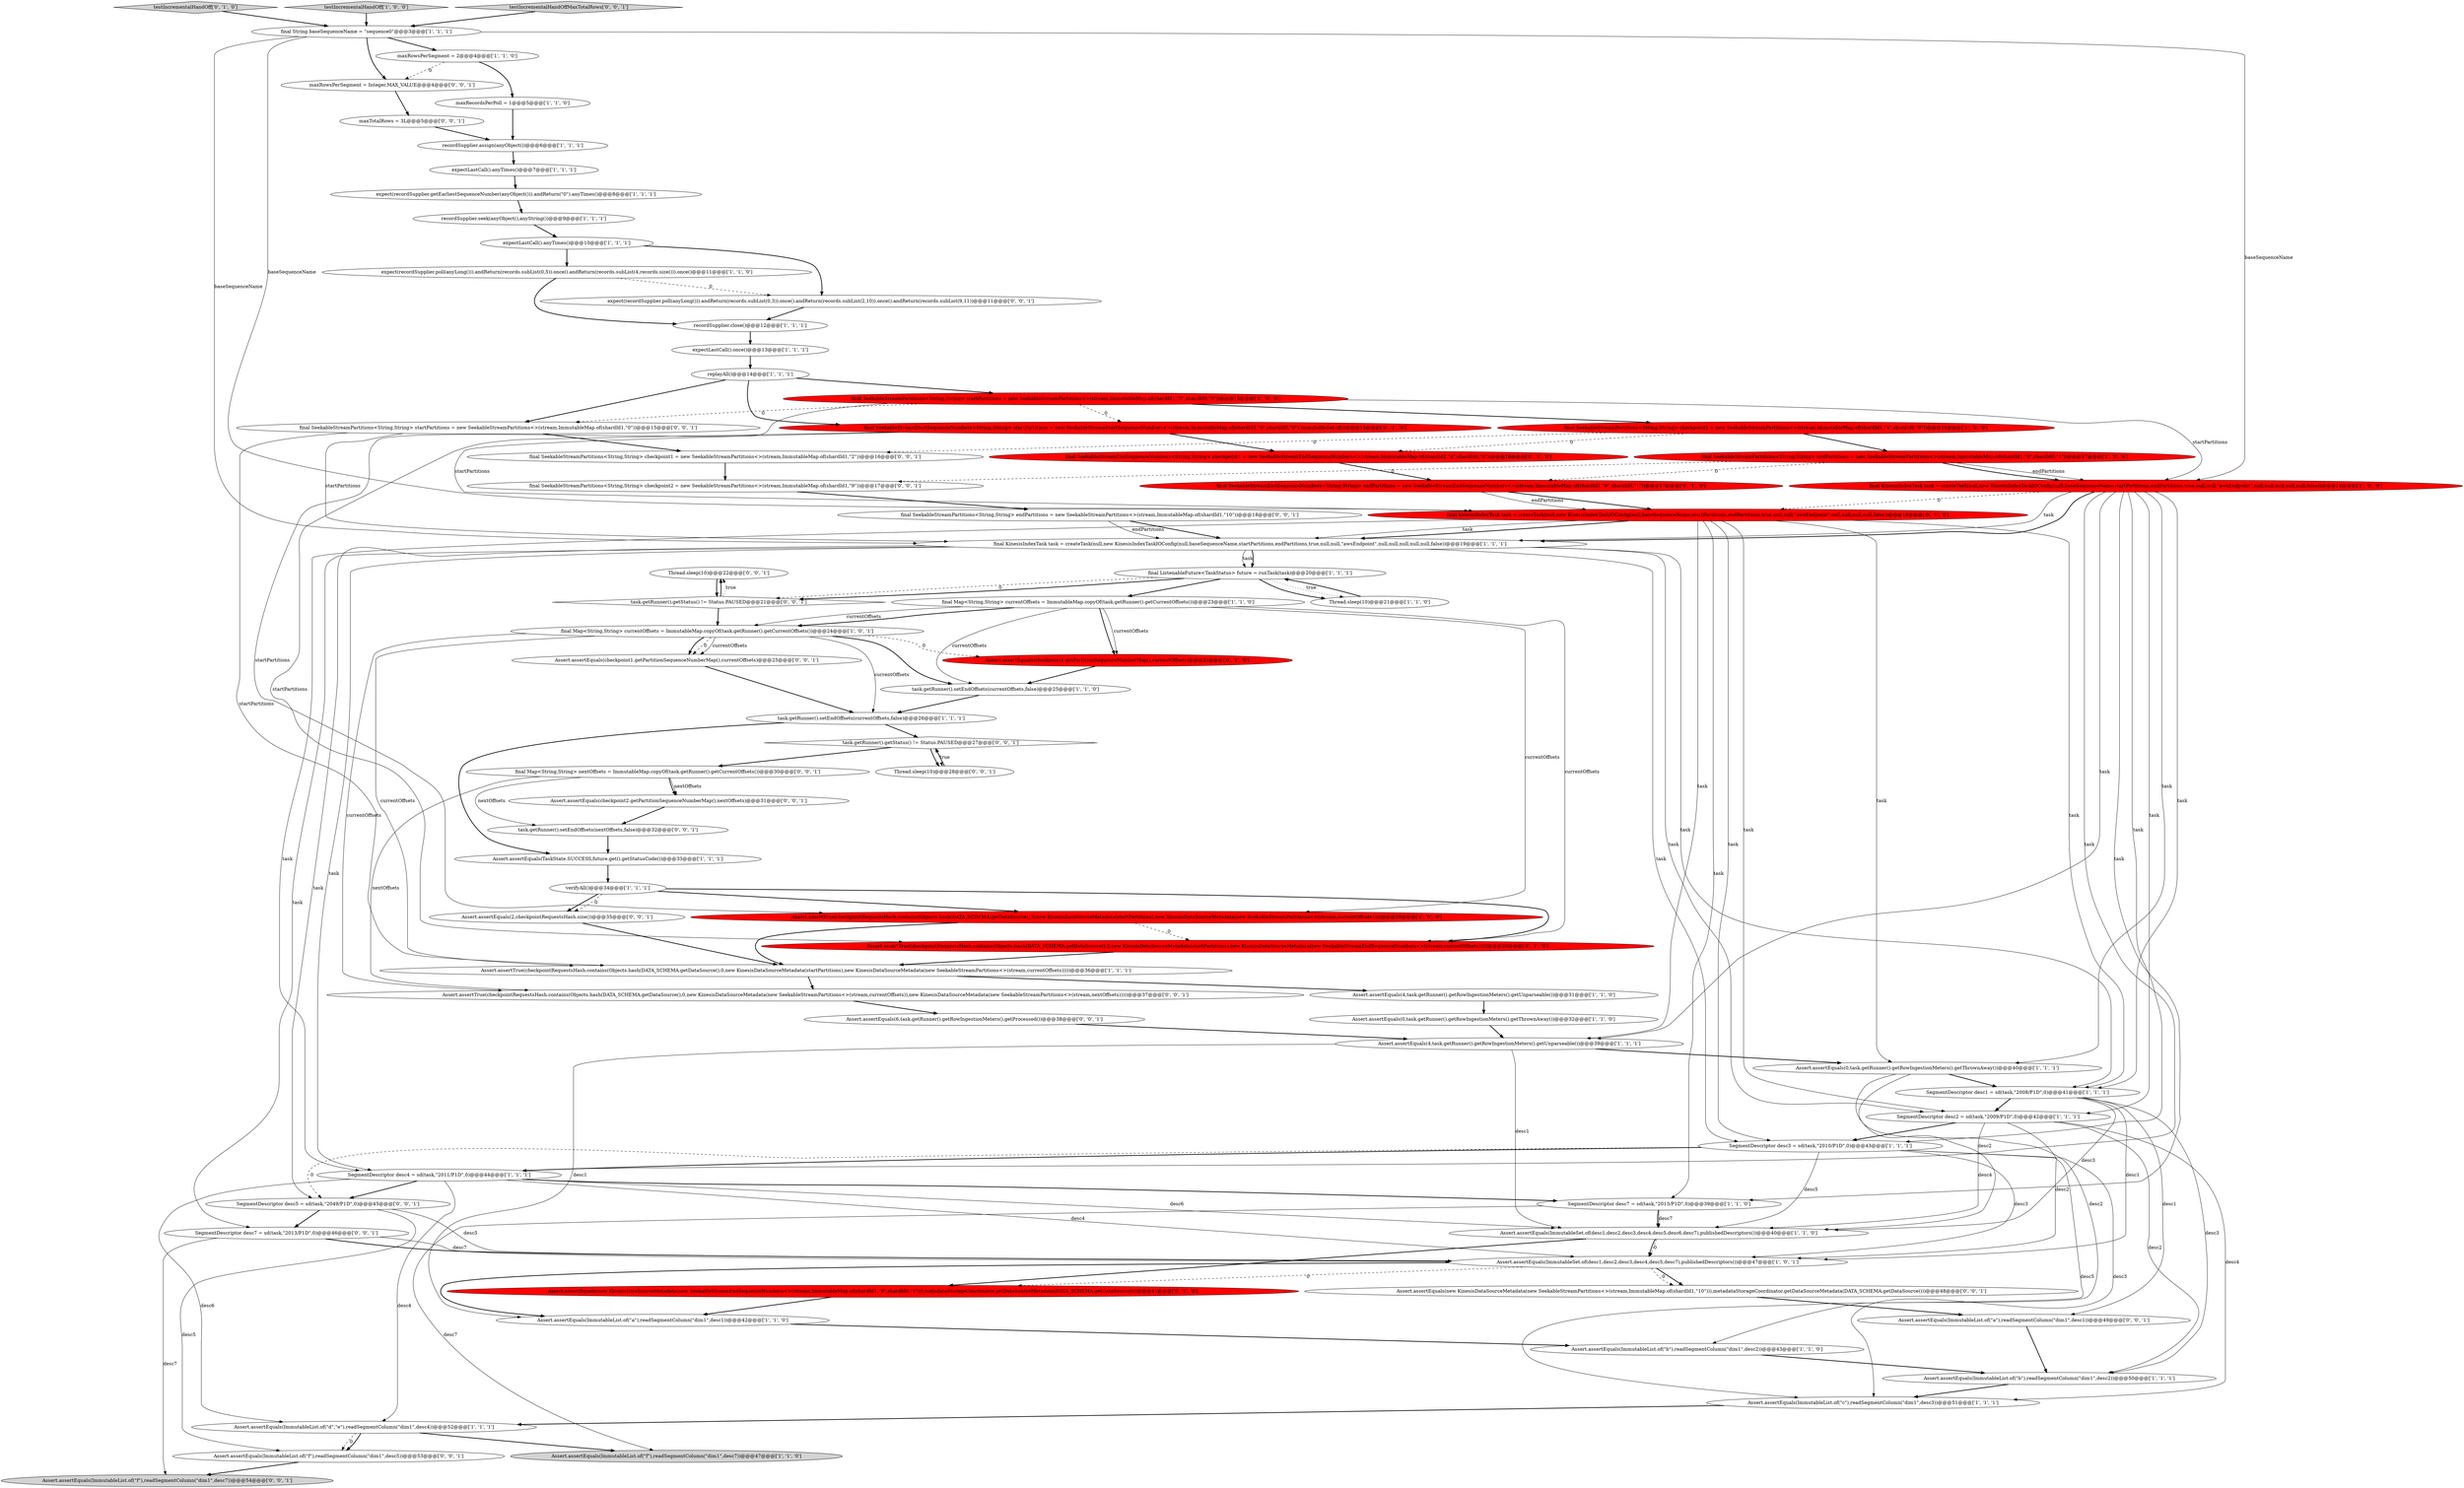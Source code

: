 digraph {
66 [style = filled, label = "Thread.sleep(10)@@@22@@@['0', '0', '1']", fillcolor = white, shape = ellipse image = "AAA0AAABBB3BBB"];
17 [style = filled, label = "final Map<String,String> currentOffsets = ImmutableMap.copyOf(task.getRunner().getCurrentOffsets())@@@23@@@['1', '1', '0']", fillcolor = white, shape = ellipse image = "AAA0AAABBB1BBB"];
26 [style = filled, label = "expectLastCall().anyTimes()@@@7@@@['1', '1', '1']", fillcolor = white, shape = ellipse image = "AAA0AAABBB1BBB"];
30 [style = filled, label = "recordSupplier.close()@@@12@@@['1', '1', '1']", fillcolor = white, shape = ellipse image = "AAA0AAABBB1BBB"];
11 [style = filled, label = "final ListenableFuture<TaskStatus> future = runTask(task)@@@20@@@['1', '1', '1']", fillcolor = white, shape = ellipse image = "AAA0AAABBB1BBB"];
52 [style = filled, label = "final KinesisIndexTask task = createTask(null,new KinesisIndexTaskIOConfig(null,baseSequenceName,startPartitions,endPartitions,true,null,null,\"awsEndpoint\",null,null,null,null,false))@@@18@@@['0', '1', '0']", fillcolor = red, shape = ellipse image = "AAA1AAABBB2BBB"];
28 [style = filled, label = "Assert.assertEquals(4,task.getRunner().getRowIngestionMeters().getUnparseable())@@@31@@@['1', '1', '0']", fillcolor = white, shape = ellipse image = "AAA0AAABBB1BBB"];
55 [style = filled, label = "Assert.assertEquals(ImmutableList.of(\"f\"),readSegmentColumn(\"dim1\",desc5))@@@53@@@['0', '0', '1']", fillcolor = white, shape = ellipse image = "AAA0AAABBB3BBB"];
23 [style = filled, label = "expect(recordSupplier.getEarliestSequenceNumber(anyObject())).andReturn(\"0\").anyTimes()@@@8@@@['1', '1', '1']", fillcolor = white, shape = ellipse image = "AAA0AAABBB1BBB"];
34 [style = filled, label = "Assert.assertEquals(ImmutableList.of(\"b\"),readSegmentColumn(\"dim1\",desc2))@@@50@@@['1', '1', '1']", fillcolor = white, shape = ellipse image = "AAA0AAABBB1BBB"];
46 [style = filled, label = "Assert.assertEquals(checkpoint1.getPartitionSequenceNumberMap(),currentOffsets)@@@24@@@['0', '1', '0']", fillcolor = red, shape = ellipse image = "AAA1AAABBB2BBB"];
53 [style = filled, label = "Assert.assertTrue(checkpointRequestsHash.contains(Objects.hash(DATA_SCHEMA.getDataSource(),0,new KinesisDataSourceMetadata(new SeekableStreamPartitions<>(stream,currentOffsets)),new KinesisDataSourceMetadata(new SeekableStreamPartitions<>(stream,nextOffsets)))))@@@37@@@['0', '0', '1']", fillcolor = white, shape = ellipse image = "AAA0AAABBB3BBB"];
56 [style = filled, label = "final SeekableStreamPartitions<String,String> checkpoint1 = new SeekableStreamPartitions<>(stream,ImmutableMap.of(shardId1,\"2\"))@@@16@@@['0', '0', '1']", fillcolor = white, shape = ellipse image = "AAA0AAABBB3BBB"];
32 [style = filled, label = "task.getRunner().setEndOffsets(currentOffsets,false)@@@25@@@['1', '1', '0']", fillcolor = white, shape = ellipse image = "AAA0AAABBB1BBB"];
43 [style = filled, label = "SegmentDescriptor desc4 = sd(task,\"2011/P1D\",0)@@@44@@@['1', '1', '1']", fillcolor = white, shape = ellipse image = "AAA0AAABBB1BBB"];
49 [style = filled, label = "testIncrementalHandOff['0', '1', '0']", fillcolor = lightgray, shape = diamond image = "AAA0AAABBB2BBB"];
61 [style = filled, label = "task.getRunner().getStatus() != Status.PAUSED@@@27@@@['0', '0', '1']", fillcolor = white, shape = diamond image = "AAA0AAABBB3BBB"];
1 [style = filled, label = "Assert.assertEquals(ImmutableList.of(\"f\"),readSegmentColumn(\"dim1\",desc7))@@@47@@@['1', '1', '0']", fillcolor = lightgray, shape = ellipse image = "AAA0AAABBB1BBB"];
40 [style = filled, label = "SegmentDescriptor desc3 = sd(task,\"2010/P1D\",0)@@@43@@@['1', '1', '1']", fillcolor = white, shape = ellipse image = "AAA0AAABBB1BBB"];
60 [style = filled, label = "Assert.assertEquals(checkpoint1.getPartitionSequenceNumberMap(),currentOffsets)@@@25@@@['0', '0', '1']", fillcolor = white, shape = ellipse image = "AAA0AAABBB3BBB"];
64 [style = filled, label = "maxTotalRows = 3L@@@5@@@['0', '0', '1']", fillcolor = white, shape = ellipse image = "AAA0AAABBB3BBB"];
39 [style = filled, label = "maxRecordsPerPoll = 1@@@5@@@['1', '1', '0']", fillcolor = white, shape = ellipse image = "AAA0AAABBB1BBB"];
48 [style = filled, label = "Assert.assertEquals(new KinesisDataSourceMetadata(new SeekableStreamEndSequenceNumbers<>(stream,ImmutableMap.of(shardId1,\"9\",shardId0,\"1\"))),metadataStorageCoordinator.getDataSourceMetadata(DATA_SCHEMA.getDataSource()))@@@41@@@['0', '1', '0']", fillcolor = red, shape = ellipse image = "AAA1AAABBB2BBB"];
15 [style = filled, label = "recordSupplier.assign(anyObject())@@@6@@@['1', '1', '1']", fillcolor = white, shape = ellipse image = "AAA0AAABBB1BBB"];
65 [style = filled, label = "Thread.sleep(10)@@@28@@@['0', '0', '1']", fillcolor = white, shape = ellipse image = "AAA0AAABBB3BBB"];
21 [style = filled, label = "testIncrementalHandOff['1', '0', '0']", fillcolor = lightgray, shape = diamond image = "AAA0AAABBB1BBB"];
67 [style = filled, label = "Assert.assertEquals(ImmutableList.of(\"a\"),readSegmentColumn(\"dim1\",desc1))@@@49@@@['0', '0', '1']", fillcolor = white, shape = ellipse image = "AAA0AAABBB3BBB"];
50 [style = filled, label = "final SeekableStreamEndSequenceNumbers<String,String> checkpoint1 = new SeekableStreamEndSequenceNumbers<>(stream,ImmutableMap.of(shardId1,\"4\",shardId0,\"0\"))@@@16@@@['0', '1', '0']", fillcolor = red, shape = ellipse image = "AAA1AAABBB2BBB"];
70 [style = filled, label = "final SeekableStreamPartitions<String,String> checkpoint2 = new SeekableStreamPartitions<>(stream,ImmutableMap.of(shardId1,\"9\"))@@@17@@@['0', '0', '1']", fillcolor = white, shape = ellipse image = "AAA0AAABBB3BBB"];
2 [style = filled, label = "Assert.assertEquals(ImmutableSet.of(desc1,desc2,desc3,desc4,desc5,desc6,desc7),publishedDescriptors())@@@40@@@['1', '1', '0']", fillcolor = white, shape = ellipse image = "AAA0AAABBB1BBB"];
16 [style = filled, label = "SegmentDescriptor desc2 = sd(task,\"2009/P1D\",0)@@@42@@@['1', '1', '1']", fillcolor = white, shape = ellipse image = "AAA0AAABBB1BBB"];
22 [style = filled, label = "SegmentDescriptor desc1 = sd(task,\"2008/P1D\",0)@@@41@@@['1', '1', '1']", fillcolor = white, shape = ellipse image = "AAA0AAABBB1BBB"];
24 [style = filled, label = "final Map<String,String> currentOffsets = ImmutableMap.copyOf(task.getRunner().getCurrentOffsets())@@@24@@@['1', '0', '1']", fillcolor = white, shape = ellipse image = "AAA0AAABBB1BBB"];
27 [style = filled, label = "Assert.assertEquals(TaskState.SUCCESS,future.get().getStatusCode())@@@33@@@['1', '1', '1']", fillcolor = white, shape = ellipse image = "AAA0AAABBB1BBB"];
63 [style = filled, label = "Assert.assertEquals(new KinesisDataSourceMetadata(new SeekableStreamPartitions<>(stream,ImmutableMap.of(shardId1,\"10\"))),metadataStorageCoordinator.getDataSourceMetadata(DATA_SCHEMA.getDataSource()))@@@48@@@['0', '0', '1']", fillcolor = white, shape = ellipse image = "AAA0AAABBB3BBB"];
62 [style = filled, label = "final Map<String,String> nextOffsets = ImmutableMap.copyOf(task.getRunner().getCurrentOffsets())@@@30@@@['0', '0', '1']", fillcolor = white, shape = ellipse image = "AAA0AAABBB3BBB"];
19 [style = filled, label = "Assert.assertEquals(ImmutableList.of(\"b\"),readSegmentColumn(\"dim1\",desc2))@@@43@@@['1', '1', '0']", fillcolor = white, shape = ellipse image = "AAA0AAABBB1BBB"];
73 [style = filled, label = "task.getRunner().setEndOffsets(nextOffsets,false)@@@32@@@['0', '0', '1']", fillcolor = white, shape = ellipse image = "AAA0AAABBB3BBB"];
13 [style = filled, label = "Assert.assertEquals(ImmutableSet.of(desc1,desc2,desc3,desc4,desc5,desc7),publishedDescriptors())@@@47@@@['1', '0', '1']", fillcolor = white, shape = ellipse image = "AAA0AAABBB1BBB"];
75 [style = filled, label = "expect(recordSupplier.poll(anyLong())).andReturn(records.subList(0,3)).once().andReturn(records.subList(2,10)).once().andReturn(records.subList(9,11))@@@11@@@['0', '0', '1']", fillcolor = white, shape = ellipse image = "AAA0AAABBB3BBB"];
18 [style = filled, label = "Assert.assertEquals(0,task.getRunner().getRowIngestionMeters().getThrownAway())@@@32@@@['1', '1', '0']", fillcolor = white, shape = ellipse image = "AAA0AAABBB1BBB"];
29 [style = filled, label = "SegmentDescriptor desc7 = sd(task,\"2013/P1D\",0)@@@39@@@['1', '1', '0']", fillcolor = white, shape = ellipse image = "AAA0AAABBB1BBB"];
57 [style = filled, label = "final SeekableStreamPartitions<String,String> startPartitions = new SeekableStreamPartitions<>(stream,ImmutableMap.of(shardId1,\"0\"))@@@15@@@['0', '0', '1']", fillcolor = white, shape = ellipse image = "AAA0AAABBB3BBB"];
35 [style = filled, label = "Assert.assertEquals(ImmutableList.of(\"a\"),readSegmentColumn(\"dim1\",desc1))@@@42@@@['1', '1', '0']", fillcolor = white, shape = ellipse image = "AAA0AAABBB1BBB"];
42 [style = filled, label = "Assert.assertTrue(checkpointRequestsHash.contains(Objects.hash(DATA_SCHEMA.getDataSource(),0,new KinesisDataSourceMetadata(startPartitions),new KinesisDataSourceMetadata(new SeekableStreamPartitions<>(stream,currentOffsets)))))@@@29@@@['1', '0', '0']", fillcolor = red, shape = ellipse image = "AAA1AAABBB1BBB"];
6 [style = filled, label = "Assert.assertEquals(4,task.getRunner().getRowIngestionMeters().getUnparseable())@@@39@@@['1', '1', '1']", fillcolor = white, shape = ellipse image = "AAA0AAABBB1BBB"];
3 [style = filled, label = "final SeekableStreamPartitions<String,String> checkpoint1 = new SeekableStreamPartitions<>(stream,ImmutableMap.of(shardId1,\"4\",shardId0,\"0\"))@@@16@@@['1', '0', '0']", fillcolor = red, shape = ellipse image = "AAA1AAABBB1BBB"];
58 [style = filled, label = "final SeekableStreamPartitions<String,String> endPartitions = new SeekableStreamPartitions<>(stream,ImmutableMap.of(shardId1,\"10\"))@@@18@@@['0', '0', '1']", fillcolor = white, shape = ellipse image = "AAA0AAABBB3BBB"];
74 [style = filled, label = "SegmentDescriptor desc7 = sd(task,\"2013/P1D\",0)@@@46@@@['0', '0', '1']", fillcolor = white, shape = ellipse image = "AAA0AAABBB3BBB"];
77 [style = filled, label = "Assert.assertEquals(checkpoint2.getPartitionSequenceNumberMap(),nextOffsets)@@@31@@@['0', '0', '1']", fillcolor = white, shape = ellipse image = "AAA0AAABBB3BBB"];
47 [style = filled, label = "final SeekableStreamEndSequenceNumbers<String,String> endPartitions = new SeekableStreamEndSequenceNumbers<>(stream,ImmutableMap.of(shardId1,\"9\",shardId0,\"1\"))@@@17@@@['0', '1', '0']", fillcolor = red, shape = ellipse image = "AAA1AAABBB2BBB"];
41 [style = filled, label = "final String baseSequenceName = \"sequence0\"@@@3@@@['1', '1', '1']", fillcolor = white, shape = ellipse image = "AAA0AAABBB1BBB"];
9 [style = filled, label = "Assert.assertEquals(ImmutableList.of(\"d\",\"e\"),readSegmentColumn(\"dim1\",desc4))@@@52@@@['1', '1', '1']", fillcolor = white, shape = ellipse image = "AAA0AAABBB1BBB"];
37 [style = filled, label = "recordSupplier.seek(anyObject(),anyString())@@@9@@@['1', '1', '1']", fillcolor = white, shape = ellipse image = "AAA0AAABBB1BBB"];
33 [style = filled, label = "Assert.assertEquals(0,task.getRunner().getRowIngestionMeters().getThrownAway())@@@40@@@['1', '1', '1']", fillcolor = white, shape = ellipse image = "AAA0AAABBB1BBB"];
71 [style = filled, label = "Assert.assertEquals(2,checkpointRequestsHash.size())@@@35@@@['0', '0', '1']", fillcolor = white, shape = ellipse image = "AAA0AAABBB3BBB"];
54 [style = filled, label = "Assert.assertEquals(6,task.getRunner().getRowIngestionMeters().getProcessed())@@@38@@@['0', '0', '1']", fillcolor = white, shape = ellipse image = "AAA0AAABBB3BBB"];
25 [style = filled, label = "Thread.sleep(10)@@@21@@@['1', '1', '0']", fillcolor = white, shape = ellipse image = "AAA0AAABBB1BBB"];
76 [style = filled, label = "SegmentDescriptor desc5 = sd(task,\"2049/P1D\",0)@@@45@@@['0', '0', '1']", fillcolor = white, shape = ellipse image = "AAA0AAABBB3BBB"];
12 [style = filled, label = "final SeekableStreamPartitions<String,String> startPartitions = new SeekableStreamPartitions<>(stream,ImmutableMap.of(shardId1,\"0\",shardId0,\"0\"))@@@15@@@['1', '0', '0']", fillcolor = red, shape = ellipse image = "AAA1AAABBB1BBB"];
4 [style = filled, label = "Assert.assertTrue(checkpointRequestsHash.contains(Objects.hash(DATA_SCHEMA.getDataSource(),0,new KinesisDataSourceMetadata(startPartitions),new KinesisDataSourceMetadata(new SeekableStreamPartitions<>(stream,currentOffsets)))))@@@36@@@['1', '1', '1']", fillcolor = white, shape = ellipse image = "AAA0AAABBB1BBB"];
68 [style = filled, label = "testIncrementalHandOffMaxTotalRows['0', '0', '1']", fillcolor = lightgray, shape = diamond image = "AAA0AAABBB3BBB"];
7 [style = filled, label = "final KinesisIndexTask task = createTask(null,new KinesisIndexTaskIOConfig(null,baseSequenceName,startPartitions,endPartitions,true,null,null,\"awsEndpoint\",null,null,null,null,null,false))@@@19@@@['1', '1', '1']", fillcolor = white, shape = ellipse image = "AAA0AAABBB1BBB"];
5 [style = filled, label = "final SeekableStreamPartitions<String,String> endPartitions = new SeekableStreamPartitions<>(stream,ImmutableMap.of(shardId1,\"9\",shardId0,\"1\"))@@@17@@@['1', '0', '0']", fillcolor = red, shape = ellipse image = "AAA1AAABBB1BBB"];
51 [style = filled, label = "Assert.assertTrue(checkpointRequestsHash.contains(Objects.hash(DATA_SCHEMA.getDataSource(),0,new KinesisDataSourceMetadata(startPartitions),new KinesisDataSourceMetadata(new SeekableStreamEndSequenceNumbers<>(stream,currentOffsets)))))@@@29@@@['0', '1', '0']", fillcolor = red, shape = ellipse image = "AAA1AAABBB2BBB"];
72 [style = filled, label = "task.getRunner().getStatus() != Status.PAUSED@@@21@@@['0', '0', '1']", fillcolor = white, shape = diamond image = "AAA0AAABBB3BBB"];
45 [style = filled, label = "final SeekableStreamStartSequenceNumbers<String,String> startPartitions = new SeekableStreamStartSequenceNumbers<>(stream,ImmutableMap.of(shardId1,\"0\",shardId0,\"0\"),ImmutableSet.of())@@@15@@@['0', '1', '0']", fillcolor = red, shape = ellipse image = "AAA1AAABBB2BBB"];
31 [style = filled, label = "Assert.assertEquals(ImmutableList.of(\"c\"),readSegmentColumn(\"dim1\",desc3))@@@51@@@['1', '1', '1']", fillcolor = white, shape = ellipse image = "AAA0AAABBB1BBB"];
10 [style = filled, label = "expectLastCall().anyTimes()@@@10@@@['1', '1', '1']", fillcolor = white, shape = ellipse image = "AAA0AAABBB1BBB"];
20 [style = filled, label = "expectLastCall().once()@@@13@@@['1', '1', '1']", fillcolor = white, shape = ellipse image = "AAA0AAABBB1BBB"];
38 [style = filled, label = "replayAll()@@@14@@@['1', '1', '1']", fillcolor = white, shape = ellipse image = "AAA0AAABBB1BBB"];
36 [style = filled, label = "verifyAll()@@@34@@@['1', '1', '1']", fillcolor = white, shape = ellipse image = "AAA0AAABBB1BBB"];
8 [style = filled, label = "task.getRunner().setEndOffsets(currentOffsets,false)@@@26@@@['1', '1', '1']", fillcolor = white, shape = ellipse image = "AAA0AAABBB1BBB"];
44 [style = filled, label = "final KinesisIndexTask task = createTask(null,new KinesisIndexTaskIOConfig(null,baseSequenceName,startPartitions,endPartitions,true,null,null,\"awsEndpoint\",null,null,null,null,null,false))@@@18@@@['1', '0', '0']", fillcolor = red, shape = ellipse image = "AAA1AAABBB1BBB"];
69 [style = filled, label = "Assert.assertEquals(ImmutableList.of(\"f\"),readSegmentColumn(\"dim1\",desc7))@@@54@@@['0', '0', '1']", fillcolor = lightgray, shape = ellipse image = "AAA0AAABBB3BBB"];
14 [style = filled, label = "maxRowsPerSegment = 2@@@4@@@['1', '1', '0']", fillcolor = white, shape = ellipse image = "AAA0AAABBB1BBB"];
0 [style = filled, label = "expect(recordSupplier.poll(anyLong())).andReturn(records.subList(0,5)).once().andReturn(records.subList(4,records.size())).once()@@@11@@@['1', '1', '0']", fillcolor = white, shape = ellipse image = "AAA0AAABBB1BBB"];
59 [style = filled, label = "maxRowsPerSegment = Integer.MAX_VALUE@@@4@@@['0', '0', '1']", fillcolor = white, shape = ellipse image = "AAA0AAABBB3BBB"];
0->30 [style = bold, label=""];
73->27 [style = bold, label=""];
24->60 [style = bold, label=""];
44->7 [style = solid, label="task"];
45->51 [style = solid, label="startPartitions"];
43->2 [style = solid, label="desc6"];
4->53 [style = bold, label=""];
31->9 [style = bold, label=""];
30->20 [style = bold, label=""];
6->35 [style = solid, label="desc1"];
24->32 [style = bold, label=""];
38->12 [style = bold, label=""];
44->7 [style = bold, label=""];
16->13 [style = solid, label="desc2"];
48->35 [style = bold, label=""];
53->54 [style = bold, label=""];
7->22 [style = solid, label="task"];
44->29 [style = solid, label="task"];
22->13 [style = solid, label="desc1"];
16->34 [style = solid, label="desc2"];
61->65 [style = dotted, label="true"];
3->5 [style = bold, label=""];
29->2 [style = bold, label=""];
62->77 [style = bold, label=""];
62->73 [style = solid, label="nextOffsets"];
10->75 [style = bold, label=""];
2->13 [style = dashed, label="0"];
12->44 [style = solid, label="startPartitions"];
54->6 [style = bold, label=""];
43->29 [style = bold, label=""];
56->70 [style = bold, label=""];
74->13 [style = solid, label="desc7"];
8->27 [style = bold, label=""];
52->7 [style = solid, label="task"];
7->11 [style = solid, label="task"];
5->70 [style = dashed, label="0"];
11->25 [style = bold, label=""];
13->63 [style = bold, label=""];
44->43 [style = solid, label="task"];
24->60 [style = dashed, label="0"];
59->64 [style = bold, label=""];
19->34 [style = bold, label=""];
16->40 [style = bold, label=""];
7->11 [style = bold, label=""];
28->18 [style = bold, label=""];
36->71 [style = bold, label=""];
24->60 [style = solid, label="currentOffsets"];
24->46 [style = dashed, label="0"];
21->41 [style = bold, label=""];
3->56 [style = dashed, label="0"];
34->31 [style = bold, label=""];
38->45 [style = bold, label=""];
20->38 [style = bold, label=""];
16->31 [style = solid, label="desc4"];
41->59 [style = bold, label=""];
29->1 [style = solid, label="desc7"];
38->57 [style = bold, label=""];
8->61 [style = bold, label=""];
42->51 [style = dashed, label="0"];
17->42 [style = solid, label="currentOffsets"];
23->37 [style = bold, label=""];
41->7 [style = solid, label="baseSequenceName"];
64->15 [style = bold, label=""];
22->2 [style = solid, label="desc3"];
57->4 [style = solid, label="startPartitions"];
10->0 [style = bold, label=""];
49->41 [style = bold, label=""];
5->44 [style = solid, label="endPartitions"];
40->31 [style = solid, label="desc5"];
11->17 [style = bold, label=""];
7->40 [style = solid, label="task"];
52->7 [style = bold, label=""];
65->61 [style = bold, label=""];
72->66 [style = dotted, label="true"];
9->1 [style = bold, label=""];
52->16 [style = solid, label="task"];
14->39 [style = bold, label=""];
36->42 [style = bold, label=""];
0->75 [style = dashed, label="0"];
40->31 [style = solid, label="desc3"];
11->72 [style = dashed, label="0"];
16->2 [style = solid, label="desc4"];
2->48 [style = bold, label=""];
9->55 [style = dashed, label="0"];
41->52 [style = solid, label="baseSequenceName"];
17->46 [style = bold, label=""];
17->51 [style = solid, label="currentOffsets"];
36->51 [style = bold, label=""];
12->45 [style = dashed, label="0"];
51->4 [style = bold, label=""];
37->10 [style = bold, label=""];
22->16 [style = bold, label=""];
61->65 [style = bold, label=""];
77->73 [style = bold, label=""];
55->69 [style = bold, label=""];
74->69 [style = solid, label="desc7"];
52->33 [style = solid, label="task"];
40->76 [style = dashed, label="0"];
43->76 [style = bold, label=""];
60->8 [style = bold, label=""];
43->13 [style = solid, label="desc4"];
13->48 [style = dashed, label="0"];
52->6 [style = solid, label="task"];
6->2 [style = solid, label="desc1"];
17->32 [style = solid, label="currentOffsets"];
40->2 [style = solid, label="desc5"];
24->4 [style = solid, label="currentOffsets"];
76->74 [style = bold, label=""];
42->4 [style = bold, label=""];
32->8 [style = bold, label=""];
58->7 [style = bold, label=""];
5->44 [style = bold, label=""];
18->6 [style = bold, label=""];
52->40 [style = solid, label="task"];
6->33 [style = bold, label=""];
72->24 [style = bold, label=""];
62->53 [style = solid, label="nextOffsets"];
63->67 [style = bold, label=""];
44->33 [style = solid, label="task"];
52->43 [style = solid, label="task"];
71->4 [style = bold, label=""];
13->63 [style = dashed, label="0"];
14->59 [style = dashed, label="0"];
17->24 [style = solid, label="currentOffsets"];
12->3 [style = bold, label=""];
22->67 [style = solid, label="desc1"];
40->43 [style = bold, label=""];
44->16 [style = solid, label="task"];
47->52 [style = bold, label=""];
45->52 [style = solid, label="startPartitions"];
46->32 [style = bold, label=""];
33->22 [style = bold, label=""];
61->62 [style = bold, label=""];
41->14 [style = bold, label=""];
76->13 [style = solid, label="desc5"];
36->71 [style = dashed, label="0"];
41->44 [style = solid, label="baseSequenceName"];
22->34 [style = solid, label="desc3"];
43->9 [style = solid, label="desc6"];
7->16 [style = solid, label="task"];
39->15 [style = bold, label=""];
27->36 [style = bold, label=""];
11->72 [style = bold, label=""];
62->77 [style = solid, label="nextOffsets"];
44->40 [style = solid, label="task"];
12->42 [style = solid, label="startPartitions"];
5->47 [style = dashed, label="0"];
24->53 [style = solid, label="currentOffsets"];
12->57 [style = dashed, label="0"];
35->19 [style = bold, label=""];
75->30 [style = bold, label=""];
52->22 [style = solid, label="task"];
40->13 [style = solid, label="desc3"];
33->2 [style = solid, label="desc2"];
24->8 [style = solid, label="currentOffsets"];
4->28 [style = bold, label=""];
44->6 [style = solid, label="task"];
29->2 [style = solid, label="desc7"];
47->52 [style = solid, label="endPartitions"];
15->26 [style = bold, label=""];
2->13 [style = bold, label=""];
9->55 [style = bold, label=""];
52->29 [style = solid, label="task"];
57->56 [style = bold, label=""];
58->7 [style = solid, label="endPartitions"];
76->55 [style = solid, label="desc5"];
43->9 [style = solid, label="desc4"];
57->7 [style = solid, label="startPartitions"];
17->24 [style = bold, label=""];
70->58 [style = bold, label=""];
11->25 [style = dotted, label="true"];
3->50 [style = dashed, label="0"];
7->74 [style = solid, label="task"];
25->11 [style = bold, label=""];
45->50 [style = bold, label=""];
50->47 [style = bold, label=""];
26->23 [style = bold, label=""];
7->76 [style = solid, label="task"];
17->46 [style = solid, label="currentOffsets"];
7->43 [style = solid, label="task"];
66->72 [style = bold, label=""];
72->66 [style = bold, label=""];
68->41 [style = bold, label=""];
13->35 [style = bold, label=""];
74->13 [style = bold, label=""];
33->19 [style = solid, label="desc2"];
67->34 [style = bold, label=""];
44->52 [style = dashed, label="0"];
44->22 [style = solid, label="task"];
}
